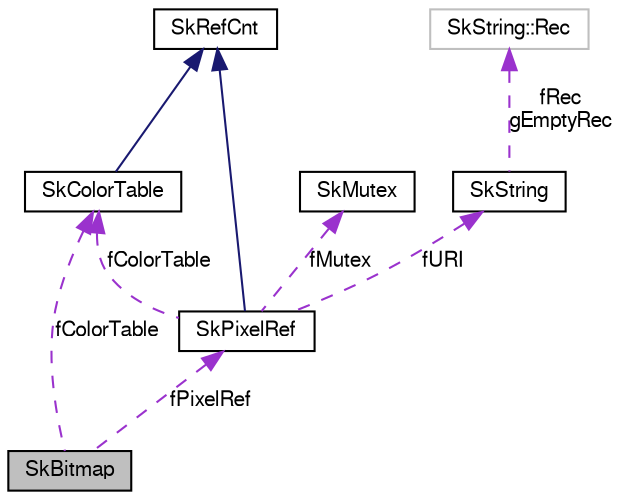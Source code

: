 digraph G
{
  edge [fontname="FreeSans",fontsize="10",labelfontname="FreeSans",labelfontsize="10"];
  node [fontname="FreeSans",fontsize="10",shape=record];
  Node1 [label="SkBitmap",height=0.2,width=0.4,color="black", fillcolor="grey75", style="filled" fontcolor="black"];
  Node2 -> Node1 [dir=back,color="darkorchid3",fontsize="10",style="dashed",label="fColorTable",fontname="FreeSans"];
  Node2 [label="SkColorTable",height=0.2,width=0.4,color="black", fillcolor="white", style="filled",URL="$class_sk_color_table.html"];
  Node3 -> Node2 [dir=back,color="midnightblue",fontsize="10",style="solid",fontname="FreeSans"];
  Node3 [label="SkRefCnt",height=0.2,width=0.4,color="black", fillcolor="white", style="filled",URL="$class_sk_ref_cnt.html"];
  Node4 -> Node1 [dir=back,color="darkorchid3",fontsize="10",style="dashed",label="fPixelRef",fontname="FreeSans"];
  Node4 [label="SkPixelRef",height=0.2,width=0.4,color="black", fillcolor="white", style="filled",URL="$class_sk_pixel_ref.html"];
  Node3 -> Node4 [dir=back,color="midnightblue",fontsize="10",style="solid",fontname="FreeSans"];
  Node2 -> Node4 [dir=back,color="darkorchid3",fontsize="10",style="dashed",label="fColorTable",fontname="FreeSans"];
  Node5 -> Node4 [dir=back,color="darkorchid3",fontsize="10",style="dashed",label="fMutex",fontname="FreeSans"];
  Node5 [label="SkMutex",height=0.2,width=0.4,color="black", fillcolor="white", style="filled",URL="$class_sk_mutex.html"];
  Node6 -> Node4 [dir=back,color="darkorchid3",fontsize="10",style="dashed",label="fURI",fontname="FreeSans"];
  Node6 [label="SkString",height=0.2,width=0.4,color="black", fillcolor="white", style="filled",URL="$class_sk_string.html"];
  Node7 -> Node6 [dir=back,color="darkorchid3",fontsize="10",style="dashed",label="fRec\ngEmptyRec",fontname="FreeSans"];
  Node7 [label="SkString::Rec",height=0.2,width=0.4,color="grey75", fillcolor="white", style="filled"];
}
